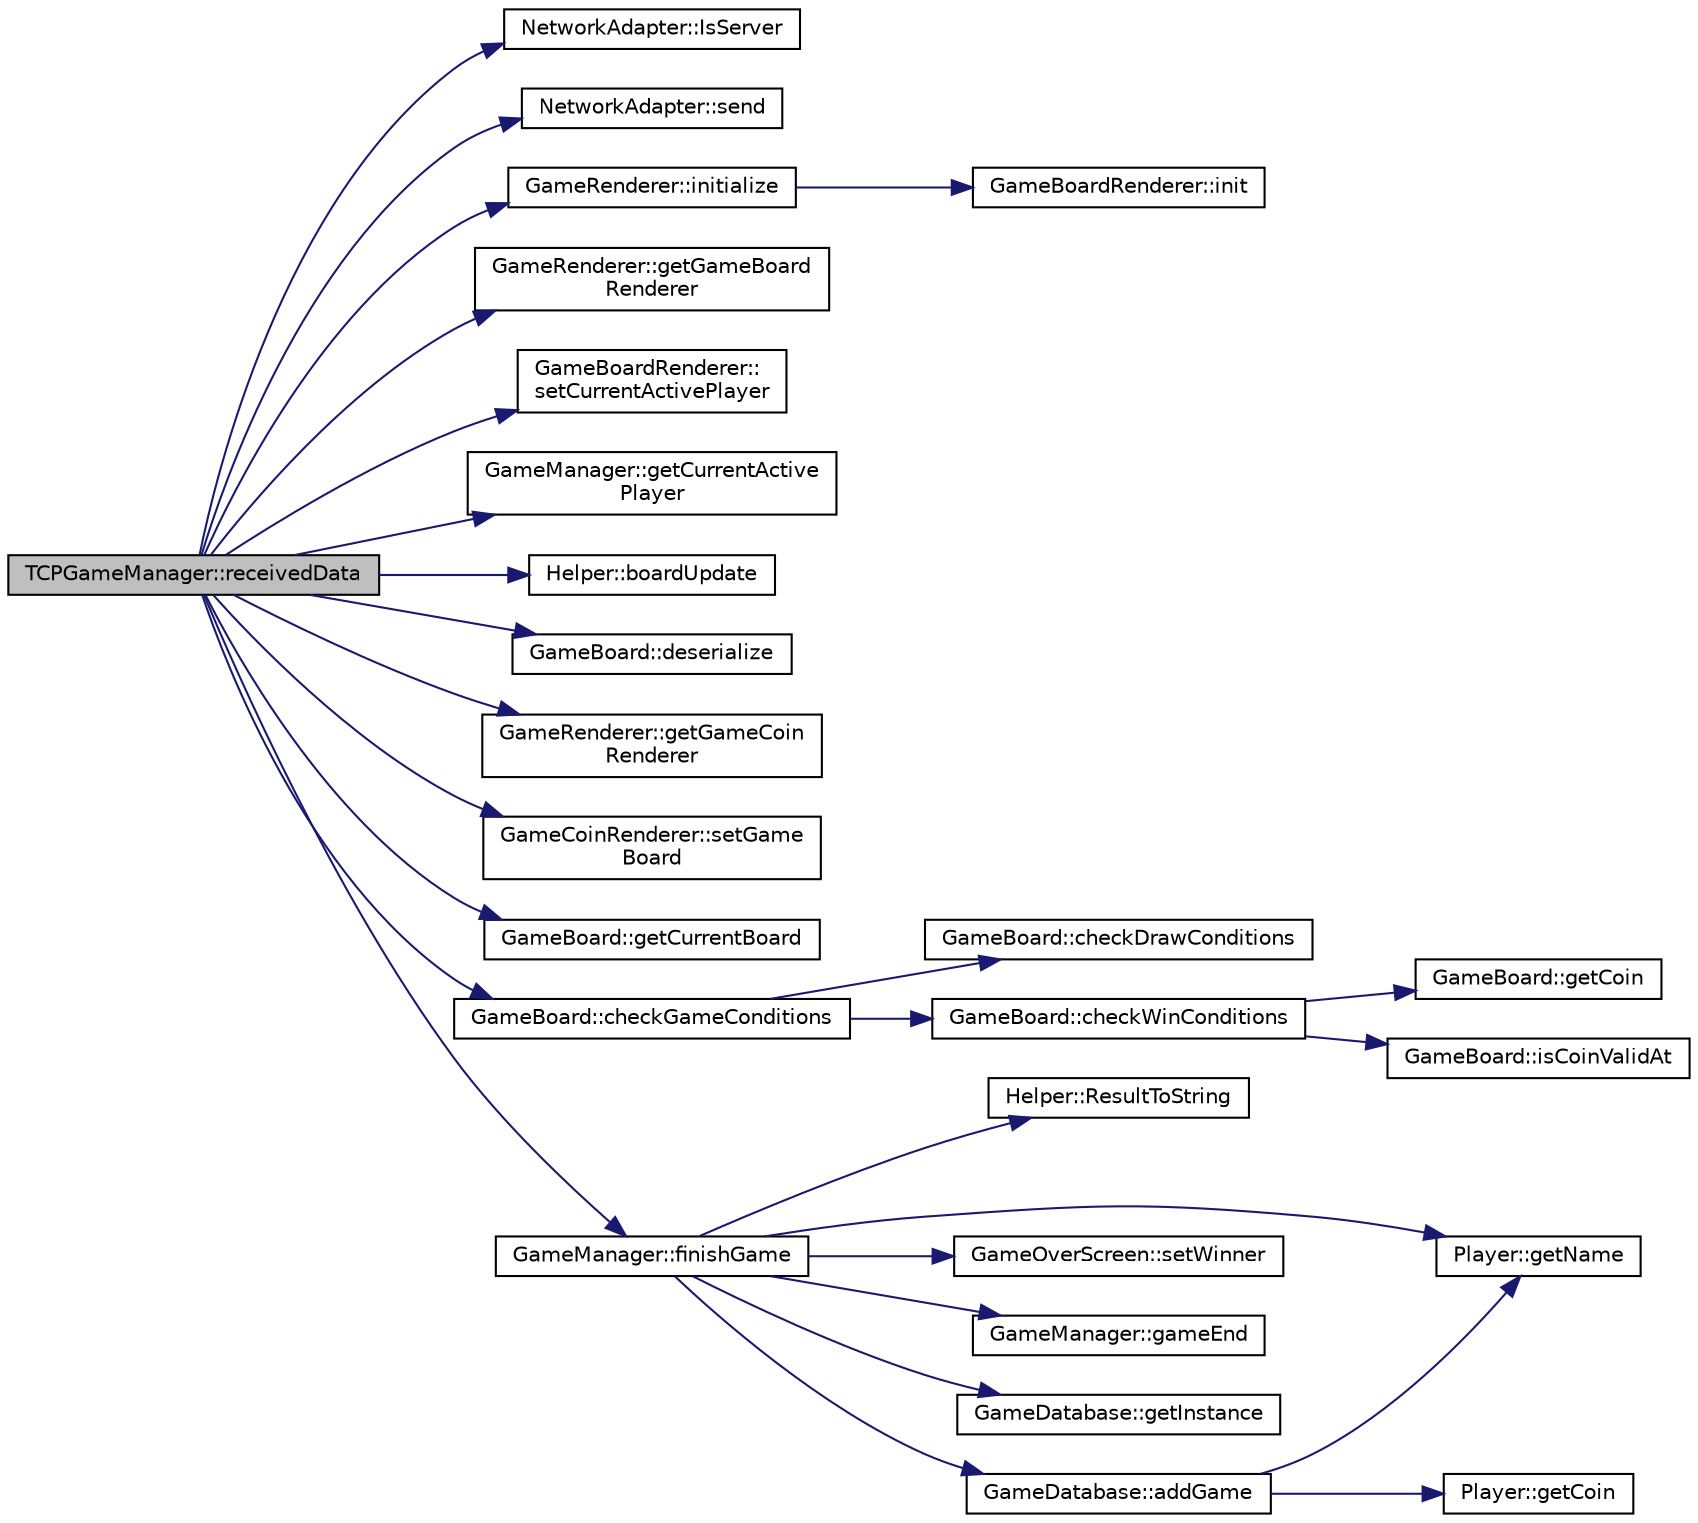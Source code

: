 digraph "TCPGameManager::receivedData"
{
  edge [fontname="Helvetica",fontsize="10",labelfontname="Helvetica",labelfontsize="10"];
  node [fontname="Helvetica",fontsize="10",shape=record];
  rankdir="LR";
  Node1 [label="TCPGameManager::receivedData",height=0.2,width=0.4,color="black", fillcolor="grey75", style="filled" fontcolor="black"];
  Node1 -> Node2 [color="midnightblue",fontsize="10",style="solid",fontname="Helvetica"];
  Node2 [label="NetworkAdapter::IsServer",height=0.2,width=0.4,color="black", fillcolor="white", style="filled",URL="$class_network_adapter.html#a37549ba9c99061a8c5407299b380139d"];
  Node1 -> Node3 [color="midnightblue",fontsize="10",style="solid",fontname="Helvetica"];
  Node3 [label="NetworkAdapter::send",height=0.2,width=0.4,color="black", fillcolor="white", style="filled",URL="$class_network_adapter.html#a304921c7d4e599031608a9a9217c900f"];
  Node1 -> Node4 [color="midnightblue",fontsize="10",style="solid",fontname="Helvetica"];
  Node4 [label="GameRenderer::initialize",height=0.2,width=0.4,color="black", fillcolor="white", style="filled",URL="$class_game_renderer.html#a82019f8ae05f9ecfd4c2aec279ed9dec"];
  Node4 -> Node5 [color="midnightblue",fontsize="10",style="solid",fontname="Helvetica"];
  Node5 [label="GameBoardRenderer::init",height=0.2,width=0.4,color="black", fillcolor="white", style="filled",URL="$class_game_board_renderer.html#a5b45052cf71976461b07721195dd5dbe"];
  Node1 -> Node6 [color="midnightblue",fontsize="10",style="solid",fontname="Helvetica"];
  Node6 [label="GameRenderer::getGameBoard\lRenderer",height=0.2,width=0.4,color="black", fillcolor="white", style="filled",URL="$class_game_renderer.html#a929f075483f98a51f71051777d8e6f8f"];
  Node1 -> Node7 [color="midnightblue",fontsize="10",style="solid",fontname="Helvetica"];
  Node7 [label="GameBoardRenderer::\lsetCurrentActivePlayer",height=0.2,width=0.4,color="black", fillcolor="white", style="filled",URL="$class_game_board_renderer.html#a5678cf7626743de3844406465ca2bf6f"];
  Node1 -> Node8 [color="midnightblue",fontsize="10",style="solid",fontname="Helvetica"];
  Node8 [label="GameManager::getCurrentActive\lPlayer",height=0.2,width=0.4,color="black", fillcolor="white", style="filled",URL="$class_game_manager.html#aef672bf56ae84eb10a65bf227e487717"];
  Node1 -> Node9 [color="midnightblue",fontsize="10",style="solid",fontname="Helvetica"];
  Node9 [label="Helper::boardUpdate",height=0.2,width=0.4,color="black", fillcolor="white", style="filled",URL="$class_helper.html#a13ac9ee4039795a9b27bc38a81b9f870"];
  Node1 -> Node10 [color="midnightblue",fontsize="10",style="solid",fontname="Helvetica"];
  Node10 [label="GameBoard::deserialize",height=0.2,width=0.4,color="black", fillcolor="white", style="filled",URL="$class_game_board.html#abfd027ca1bf36698290855faff44d1a3"];
  Node1 -> Node11 [color="midnightblue",fontsize="10",style="solid",fontname="Helvetica"];
  Node11 [label="GameRenderer::getGameCoin\lRenderer",height=0.2,width=0.4,color="black", fillcolor="white", style="filled",URL="$class_game_renderer.html#a5c90477c42380849ef0be29dbe548396"];
  Node1 -> Node12 [color="midnightblue",fontsize="10",style="solid",fontname="Helvetica"];
  Node12 [label="GameCoinRenderer::setGame\lBoard",height=0.2,width=0.4,color="black", fillcolor="white", style="filled",URL="$class_game_coin_renderer.html#a20a3e2499f4f1656a3e1012ef34e7e89",tooltip="updates the whole board "];
  Node1 -> Node13 [color="midnightblue",fontsize="10",style="solid",fontname="Helvetica"];
  Node13 [label="GameBoard::getCurrentBoard",height=0.2,width=0.4,color="black", fillcolor="white", style="filled",URL="$class_game_board.html#ae90c2043ae979dc35dea08113bac278a"];
  Node1 -> Node14 [color="midnightblue",fontsize="10",style="solid",fontname="Helvetica"];
  Node14 [label="GameBoard::checkGameConditions",height=0.2,width=0.4,color="black", fillcolor="white", style="filled",URL="$class_game_board.html#a72290b30d47b27d1a929150cd9d16305",tooltip="check if the game is over "];
  Node14 -> Node15 [color="midnightblue",fontsize="10",style="solid",fontname="Helvetica"];
  Node15 [label="GameBoard::checkDrawConditions",height=0.2,width=0.4,color="black", fillcolor="white", style="filled",URL="$class_game_board.html#a9d39bb64647af701a265251624287807"];
  Node14 -> Node16 [color="midnightblue",fontsize="10",style="solid",fontname="Helvetica"];
  Node16 [label="GameBoard::checkWinConditions",height=0.2,width=0.4,color="black", fillcolor="white", style="filled",URL="$class_game_board.html#a2ac14f3ff1d653e086136792fe0933d6"];
  Node16 -> Node17 [color="midnightblue",fontsize="10",style="solid",fontname="Helvetica"];
  Node17 [label="GameBoard::getCoin",height=0.2,width=0.4,color="black", fillcolor="white", style="filled",URL="$class_game_board.html#a15b19b2ec1e4c63b47e113aba42d3ae3"];
  Node16 -> Node18 [color="midnightblue",fontsize="10",style="solid",fontname="Helvetica"];
  Node18 [label="GameBoard::isCoinValidAt",height=0.2,width=0.4,color="black", fillcolor="white", style="filled",URL="$class_game_board.html#ae43c300f4bc9df8a8d65231f96d335dd"];
  Node1 -> Node19 [color="midnightblue",fontsize="10",style="solid",fontname="Helvetica"];
  Node19 [label="GameManager::finishGame",height=0.2,width=0.4,color="black", fillcolor="white", style="filled",URL="$class_game_manager.html#afc363c6765b4fdf990f75bd5978a9dbb"];
  Node19 -> Node20 [color="midnightblue",fontsize="10",style="solid",fontname="Helvetica"];
  Node20 [label="Helper::ResultToString",height=0.2,width=0.4,color="black", fillcolor="white", style="filled",URL="$class_helper.html#a665cf4e080d1e25199e5545df0cc253c"];
  Node19 -> Node21 [color="midnightblue",fontsize="10",style="solid",fontname="Helvetica"];
  Node21 [label="Player::getName",height=0.2,width=0.4,color="black", fillcolor="white", style="filled",URL="$class_player.html#ade0334ac0e87ac1c5e09ce78f2cafd83"];
  Node19 -> Node22 [color="midnightblue",fontsize="10",style="solid",fontname="Helvetica"];
  Node22 [label="GameOverScreen::setWinner",height=0.2,width=0.4,color="black", fillcolor="white", style="filled",URL="$class_game_over_screen.html#a9767d775fcb476810e1d3690e631aa62"];
  Node19 -> Node23 [color="midnightblue",fontsize="10",style="solid",fontname="Helvetica"];
  Node23 [label="GameManager::gameEnd",height=0.2,width=0.4,color="black", fillcolor="white", style="filled",URL="$class_game_manager.html#a55876082b15630acf8109b5f0a33e6bd"];
  Node19 -> Node24 [color="midnightblue",fontsize="10",style="solid",fontname="Helvetica"];
  Node24 [label="GameDatabase::getInstance",height=0.2,width=0.4,color="black", fillcolor="white", style="filled",URL="$class_game_database.html#a216477b314b74b86d42c943b359ac33a"];
  Node19 -> Node25 [color="midnightblue",fontsize="10",style="solid",fontname="Helvetica"];
  Node25 [label="GameDatabase::addGame",height=0.2,width=0.4,color="black", fillcolor="white", style="filled",URL="$class_game_database.html#aa2e298187a235ff09b53444b65ef806c",tooltip="Adds a game to the database. "];
  Node25 -> Node21 [color="midnightblue",fontsize="10",style="solid",fontname="Helvetica"];
  Node25 -> Node26 [color="midnightblue",fontsize="10",style="solid",fontname="Helvetica"];
  Node26 [label="Player::getCoin",height=0.2,width=0.4,color="black", fillcolor="white", style="filled",URL="$class_player.html#a60bab4053f47b075a4228b5237394711"];
}
